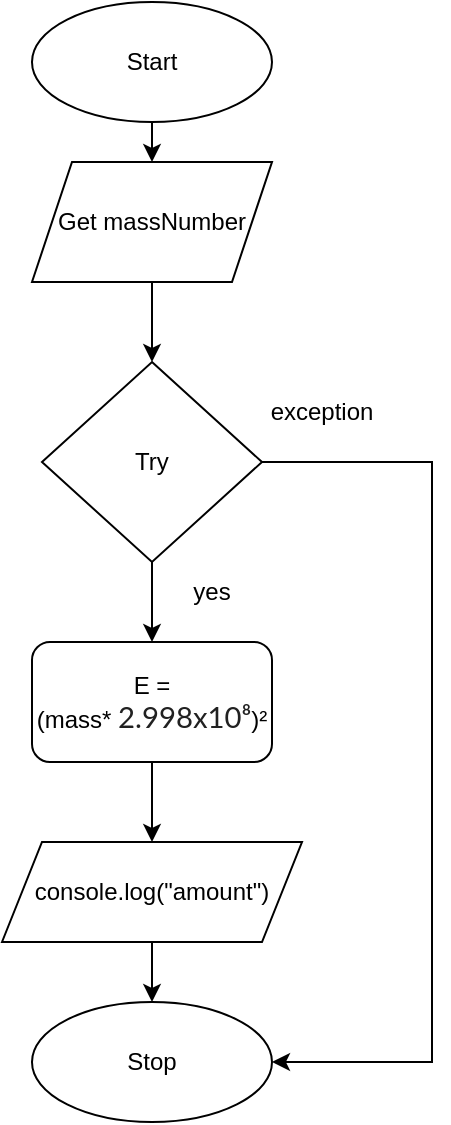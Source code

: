 <mxfile>
    <diagram id="bVoswQC8T6PlKmy4Bn8u" name="Page-1">
        <mxGraphModel dx="594" dy="569" grid="1" gridSize="10" guides="1" tooltips="1" connect="1" arrows="1" fold="1" page="1" pageScale="1" pageWidth="827" pageHeight="1169" math="0" shadow="0">
            <root>
                <mxCell id="0"/>
                <mxCell id="1" parent="0"/>
                <mxCell id="2" value="" style="edgeStyle=none;html=1;" parent="1" source="3" target="6" edge="1">
                    <mxGeometry relative="1" as="geometry"/>
                </mxCell>
                <mxCell id="3" value="Start" style="ellipse;whiteSpace=wrap;html=1;" parent="1" vertex="1">
                    <mxGeometry x="100" y="70" width="120" height="60" as="geometry"/>
                </mxCell>
                <mxCell id="4" value="Stop" style="ellipse;whiteSpace=wrap;html=1;" parent="1" vertex="1">
                    <mxGeometry x="100" y="570" width="120" height="60" as="geometry"/>
                </mxCell>
                <mxCell id="5" value="" style="edgeStyle=none;rounded=0;html=1;" parent="1" source="6" target="11" edge="1">
                    <mxGeometry relative="1" as="geometry"/>
                </mxCell>
                <mxCell id="6" value="Get massNumber" style="shape=parallelogram;perimeter=parallelogramPerimeter;whiteSpace=wrap;html=1;fixedSize=1;" parent="1" vertex="1">
                    <mxGeometry x="100" y="150" width="120" height="60" as="geometry"/>
                </mxCell>
                <mxCell id="7" value="" style="edgeStyle=none;html=1;" parent="1" source="8" target="4" edge="1">
                    <mxGeometry relative="1" as="geometry"/>
                </mxCell>
                <mxCell id="8" value="console.log(&quot;amount&quot;)" style="shape=parallelogram;perimeter=parallelogramPerimeter;whiteSpace=wrap;html=1;fixedSize=1;" parent="1" vertex="1">
                    <mxGeometry x="85" y="490" width="150" height="50" as="geometry"/>
                </mxCell>
                <mxCell id="10" value="" style="edgeStyle=none;rounded=0;html=1;" parent="1" source="11" target="15" edge="1">
                    <mxGeometry relative="1" as="geometry"/>
                </mxCell>
                <mxCell id="17" style="edgeStyle=none;html=1;entryX=1;entryY=0.5;entryDx=0;entryDy=0;rounded=0;" edge="1" parent="1" source="11" target="4">
                    <mxGeometry relative="1" as="geometry">
                        <mxPoint x="230" y="610" as="targetPoint"/>
                        <Array as="points">
                            <mxPoint x="300" y="300"/>
                            <mxPoint x="300" y="600"/>
                        </Array>
                    </mxGeometry>
                </mxCell>
                <mxCell id="11" value="Try" style="rhombus;whiteSpace=wrap;html=1;" parent="1" vertex="1">
                    <mxGeometry x="105" y="250" width="110" height="100" as="geometry"/>
                </mxCell>
                <mxCell id="13" value="exception" style="text;html=1;strokeColor=none;fillColor=none;align=center;verticalAlign=middle;whiteSpace=wrap;rounded=0;" parent="1" vertex="1">
                    <mxGeometry x="215" y="260" width="60" height="30" as="geometry"/>
                </mxCell>
                <mxCell id="14" value="" style="edgeStyle=none;rounded=0;html=1;" parent="1" source="15" target="8" edge="1">
                    <mxGeometry relative="1" as="geometry"/>
                </mxCell>
                <mxCell id="15" value="E = (mass*&amp;nbsp;&lt;span style=&quot;color: rgb(33 , 33 , 33) ; font-family: &amp;#34;lato&amp;#34; , sans-serif ; font-size: 14.667px ; text-align: left&quot;&gt;2.998x10⁸&lt;/span&gt;)²" style="rounded=1;whiteSpace=wrap;html=1;" parent="1" vertex="1">
                    <mxGeometry x="100" y="390" width="120" height="60" as="geometry"/>
                </mxCell>
                <mxCell id="16" value="yes" style="text;html=1;strokeColor=none;fillColor=none;align=center;verticalAlign=middle;whiteSpace=wrap;rounded=0;" parent="1" vertex="1">
                    <mxGeometry x="160" y="350" width="60" height="30" as="geometry"/>
                </mxCell>
            </root>
        </mxGraphModel>
    </diagram>
</mxfile>